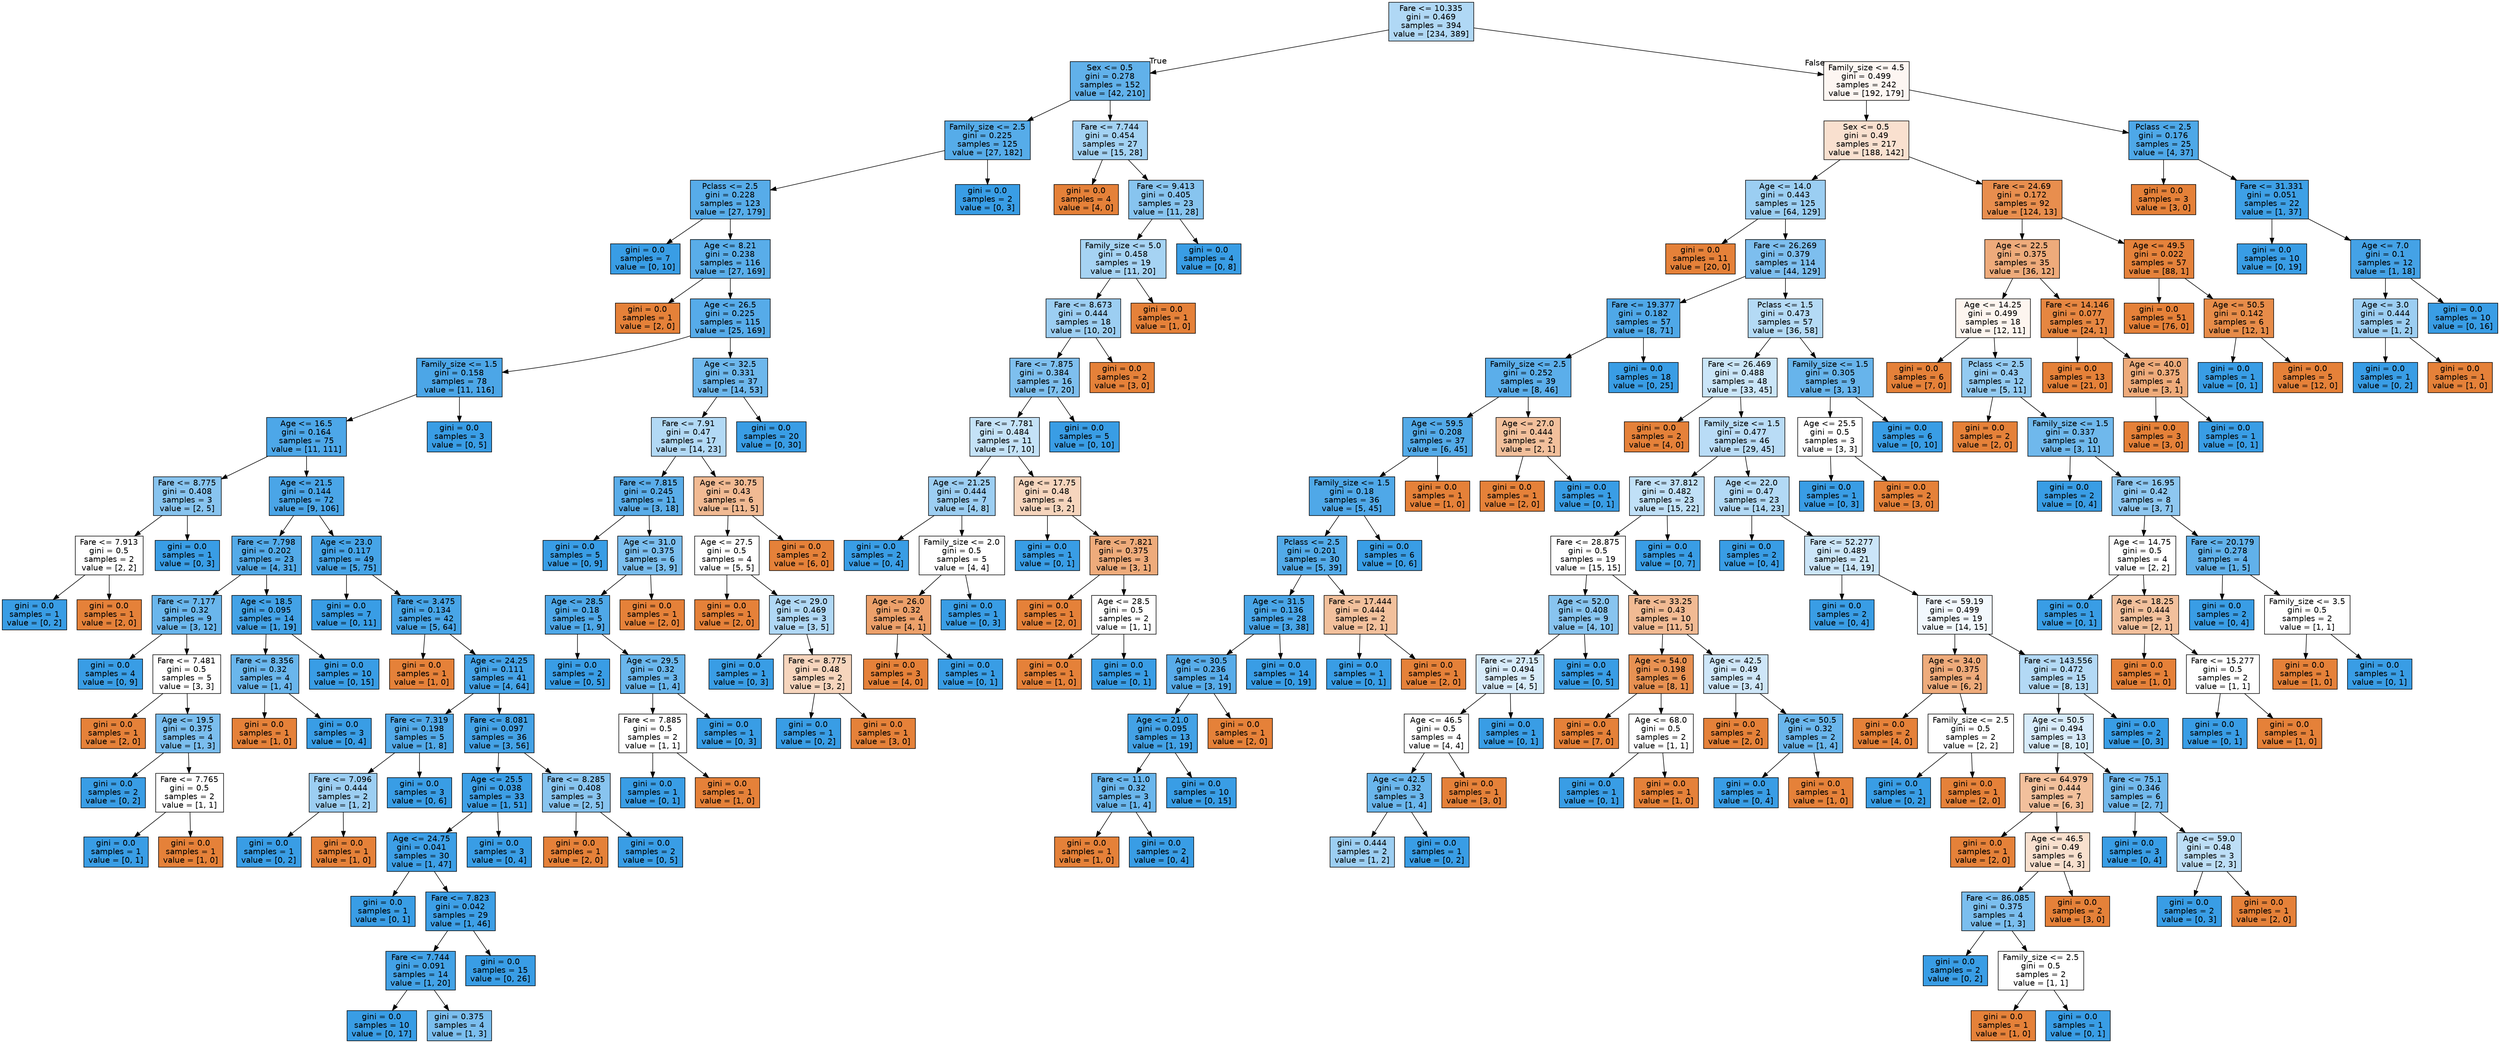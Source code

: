 digraph Tree {
node [shape=box, style="filled", color="black", fontname="helvetica"] ;
edge [fontname="helvetica"] ;
0 [label="Fare <= 10.335\ngini = 0.469\nsamples = 394\nvalue = [234, 389]", fillcolor="#b0d8f5"] ;
1 [label="Sex <= 0.5\ngini = 0.278\nsamples = 152\nvalue = [42, 210]", fillcolor="#61b1ea"] ;
0 -> 1 [labeldistance=2.5, labelangle=45, headlabel="True"] ;
2 [label="Family_size <= 2.5\ngini = 0.225\nsamples = 125\nvalue = [27, 182]", fillcolor="#56ace9"] ;
1 -> 2 ;
3 [label="Pclass <= 2.5\ngini = 0.228\nsamples = 123\nvalue = [27, 179]", fillcolor="#57ace9"] ;
2 -> 3 ;
4 [label="gini = 0.0\nsamples = 7\nvalue = [0, 10]", fillcolor="#399de5"] ;
3 -> 4 ;
5 [label="Age <= 8.21\ngini = 0.238\nsamples = 116\nvalue = [27, 169]", fillcolor="#59ade9"] ;
3 -> 5 ;
6 [label="gini = 0.0\nsamples = 1\nvalue = [2, 0]", fillcolor="#e58139"] ;
5 -> 6 ;
7 [label="Age <= 26.5\ngini = 0.225\nsamples = 115\nvalue = [25, 169]", fillcolor="#56abe9"] ;
5 -> 7 ;
8 [label="Family_size <= 1.5\ngini = 0.158\nsamples = 78\nvalue = [11, 116]", fillcolor="#4ca6e7"] ;
7 -> 8 ;
9 [label="Age <= 16.5\ngini = 0.164\nsamples = 75\nvalue = [11, 111]", fillcolor="#4da7e8"] ;
8 -> 9 ;
10 [label="Fare <= 8.775\ngini = 0.408\nsamples = 3\nvalue = [2, 5]", fillcolor="#88c4ef"] ;
9 -> 10 ;
11 [label="Fare <= 7.913\ngini = 0.5\nsamples = 2\nvalue = [2, 2]", fillcolor="#ffffff"] ;
10 -> 11 ;
12 [label="gini = 0.0\nsamples = 1\nvalue = [0, 2]", fillcolor="#399de5"] ;
11 -> 12 ;
13 [label="gini = 0.0\nsamples = 1\nvalue = [2, 0]", fillcolor="#e58139"] ;
11 -> 13 ;
14 [label="gini = 0.0\nsamples = 1\nvalue = [0, 3]", fillcolor="#399de5"] ;
10 -> 14 ;
15 [label="Age <= 21.5\ngini = 0.144\nsamples = 72\nvalue = [9, 106]", fillcolor="#4aa5e7"] ;
9 -> 15 ;
16 [label="Fare <= 7.798\ngini = 0.202\nsamples = 23\nvalue = [4, 31]", fillcolor="#53aae8"] ;
15 -> 16 ;
17 [label="Fare <= 7.177\ngini = 0.32\nsamples = 9\nvalue = [3, 12]", fillcolor="#6ab6ec"] ;
16 -> 17 ;
18 [label="gini = 0.0\nsamples = 4\nvalue = [0, 9]", fillcolor="#399de5"] ;
17 -> 18 ;
19 [label="Fare <= 7.481\ngini = 0.5\nsamples = 5\nvalue = [3, 3]", fillcolor="#ffffff"] ;
17 -> 19 ;
20 [label="gini = 0.0\nsamples = 1\nvalue = [2, 0]", fillcolor="#e58139"] ;
19 -> 20 ;
21 [label="Age <= 19.5\ngini = 0.375\nsamples = 4\nvalue = [1, 3]", fillcolor="#7bbeee"] ;
19 -> 21 ;
22 [label="gini = 0.0\nsamples = 2\nvalue = [0, 2]", fillcolor="#399de5"] ;
21 -> 22 ;
23 [label="Fare <= 7.765\ngini = 0.5\nsamples = 2\nvalue = [1, 1]", fillcolor="#ffffff"] ;
21 -> 23 ;
24 [label="gini = 0.0\nsamples = 1\nvalue = [0, 1]", fillcolor="#399de5"] ;
23 -> 24 ;
25 [label="gini = 0.0\nsamples = 1\nvalue = [1, 0]", fillcolor="#e58139"] ;
23 -> 25 ;
26 [label="Age <= 18.5\ngini = 0.095\nsamples = 14\nvalue = [1, 19]", fillcolor="#43a2e6"] ;
16 -> 26 ;
27 [label="Fare <= 8.356\ngini = 0.32\nsamples = 4\nvalue = [1, 4]", fillcolor="#6ab6ec"] ;
26 -> 27 ;
28 [label="gini = 0.0\nsamples = 1\nvalue = [1, 0]", fillcolor="#e58139"] ;
27 -> 28 ;
29 [label="gini = 0.0\nsamples = 3\nvalue = [0, 4]", fillcolor="#399de5"] ;
27 -> 29 ;
30 [label="gini = 0.0\nsamples = 10\nvalue = [0, 15]", fillcolor="#399de5"] ;
26 -> 30 ;
31 [label="Age <= 23.0\ngini = 0.117\nsamples = 49\nvalue = [5, 75]", fillcolor="#46a4e7"] ;
15 -> 31 ;
32 [label="gini = 0.0\nsamples = 7\nvalue = [0, 11]", fillcolor="#399de5"] ;
31 -> 32 ;
33 [label="Fare <= 3.475\ngini = 0.134\nsamples = 42\nvalue = [5, 64]", fillcolor="#48a5e7"] ;
31 -> 33 ;
34 [label="gini = 0.0\nsamples = 1\nvalue = [1, 0]", fillcolor="#e58139"] ;
33 -> 34 ;
35 [label="Age <= 24.25\ngini = 0.111\nsamples = 41\nvalue = [4, 64]", fillcolor="#45a3e7"] ;
33 -> 35 ;
36 [label="Fare <= 7.319\ngini = 0.198\nsamples = 5\nvalue = [1, 8]", fillcolor="#52a9e8"] ;
35 -> 36 ;
37 [label="Fare <= 7.096\ngini = 0.444\nsamples = 2\nvalue = [1, 2]", fillcolor="#9ccef2"] ;
36 -> 37 ;
38 [label="gini = 0.0\nsamples = 1\nvalue = [0, 2]", fillcolor="#399de5"] ;
37 -> 38 ;
39 [label="gini = 0.0\nsamples = 1\nvalue = [1, 0]", fillcolor="#e58139"] ;
37 -> 39 ;
40 [label="gini = 0.0\nsamples = 3\nvalue = [0, 6]", fillcolor="#399de5"] ;
36 -> 40 ;
41 [label="Fare <= 8.081\ngini = 0.097\nsamples = 36\nvalue = [3, 56]", fillcolor="#44a2e6"] ;
35 -> 41 ;
42 [label="Age <= 25.5\ngini = 0.038\nsamples = 33\nvalue = [1, 51]", fillcolor="#3d9fe6"] ;
41 -> 42 ;
43 [label="Age <= 24.75\ngini = 0.041\nsamples = 30\nvalue = [1, 47]", fillcolor="#3d9fe6"] ;
42 -> 43 ;
44 [label="gini = 0.0\nsamples = 1\nvalue = [0, 1]", fillcolor="#399de5"] ;
43 -> 44 ;
45 [label="Fare <= 7.823\ngini = 0.042\nsamples = 29\nvalue = [1, 46]", fillcolor="#3d9fe6"] ;
43 -> 45 ;
46 [label="Fare <= 7.744\ngini = 0.091\nsamples = 14\nvalue = [1, 20]", fillcolor="#43a2e6"] ;
45 -> 46 ;
47 [label="gini = 0.0\nsamples = 10\nvalue = [0, 17]", fillcolor="#399de5"] ;
46 -> 47 ;
48 [label="gini = 0.375\nsamples = 4\nvalue = [1, 3]", fillcolor="#7bbeee"] ;
46 -> 48 ;
49 [label="gini = 0.0\nsamples = 15\nvalue = [0, 26]", fillcolor="#399de5"] ;
45 -> 49 ;
50 [label="gini = 0.0\nsamples = 3\nvalue = [0, 4]", fillcolor="#399de5"] ;
42 -> 50 ;
51 [label="Fare <= 8.285\ngini = 0.408\nsamples = 3\nvalue = [2, 5]", fillcolor="#88c4ef"] ;
41 -> 51 ;
52 [label="gini = 0.0\nsamples = 1\nvalue = [2, 0]", fillcolor="#e58139"] ;
51 -> 52 ;
53 [label="gini = 0.0\nsamples = 2\nvalue = [0, 5]", fillcolor="#399de5"] ;
51 -> 53 ;
54 [label="gini = 0.0\nsamples = 3\nvalue = [0, 5]", fillcolor="#399de5"] ;
8 -> 54 ;
55 [label="Age <= 32.5\ngini = 0.331\nsamples = 37\nvalue = [14, 53]", fillcolor="#6db7ec"] ;
7 -> 55 ;
56 [label="Fare <= 7.91\ngini = 0.47\nsamples = 17\nvalue = [14, 23]", fillcolor="#b2d9f5"] ;
55 -> 56 ;
57 [label="Fare <= 7.815\ngini = 0.245\nsamples = 11\nvalue = [3, 18]", fillcolor="#5aade9"] ;
56 -> 57 ;
58 [label="gini = 0.0\nsamples = 5\nvalue = [0, 9]", fillcolor="#399de5"] ;
57 -> 58 ;
59 [label="Age <= 31.0\ngini = 0.375\nsamples = 6\nvalue = [3, 9]", fillcolor="#7bbeee"] ;
57 -> 59 ;
60 [label="Age <= 28.5\ngini = 0.18\nsamples = 5\nvalue = [1, 9]", fillcolor="#4fa8e8"] ;
59 -> 60 ;
61 [label="gini = 0.0\nsamples = 2\nvalue = [0, 5]", fillcolor="#399de5"] ;
60 -> 61 ;
62 [label="Age <= 29.5\ngini = 0.32\nsamples = 3\nvalue = [1, 4]", fillcolor="#6ab6ec"] ;
60 -> 62 ;
63 [label="Fare <= 7.885\ngini = 0.5\nsamples = 2\nvalue = [1, 1]", fillcolor="#ffffff"] ;
62 -> 63 ;
64 [label="gini = 0.0\nsamples = 1\nvalue = [0, 1]", fillcolor="#399de5"] ;
63 -> 64 ;
65 [label="gini = 0.0\nsamples = 1\nvalue = [1, 0]", fillcolor="#e58139"] ;
63 -> 65 ;
66 [label="gini = 0.0\nsamples = 1\nvalue = [0, 3]", fillcolor="#399de5"] ;
62 -> 66 ;
67 [label="gini = 0.0\nsamples = 1\nvalue = [2, 0]", fillcolor="#e58139"] ;
59 -> 67 ;
68 [label="Age <= 30.75\ngini = 0.43\nsamples = 6\nvalue = [11, 5]", fillcolor="#f1ba93"] ;
56 -> 68 ;
69 [label="Age <= 27.5\ngini = 0.5\nsamples = 4\nvalue = [5, 5]", fillcolor="#ffffff"] ;
68 -> 69 ;
70 [label="gini = 0.0\nsamples = 1\nvalue = [2, 0]", fillcolor="#e58139"] ;
69 -> 70 ;
71 [label="Age <= 29.0\ngini = 0.469\nsamples = 3\nvalue = [3, 5]", fillcolor="#b0d8f5"] ;
69 -> 71 ;
72 [label="gini = 0.0\nsamples = 1\nvalue = [0, 3]", fillcolor="#399de5"] ;
71 -> 72 ;
73 [label="Fare <= 8.775\ngini = 0.48\nsamples = 2\nvalue = [3, 2]", fillcolor="#f6d5bd"] ;
71 -> 73 ;
74 [label="gini = 0.0\nsamples = 1\nvalue = [0, 2]", fillcolor="#399de5"] ;
73 -> 74 ;
75 [label="gini = 0.0\nsamples = 1\nvalue = [3, 0]", fillcolor="#e58139"] ;
73 -> 75 ;
76 [label="gini = 0.0\nsamples = 2\nvalue = [6, 0]", fillcolor="#e58139"] ;
68 -> 76 ;
77 [label="gini = 0.0\nsamples = 20\nvalue = [0, 30]", fillcolor="#399de5"] ;
55 -> 77 ;
78 [label="gini = 0.0\nsamples = 2\nvalue = [0, 3]", fillcolor="#399de5"] ;
2 -> 78 ;
79 [label="Fare <= 7.744\ngini = 0.454\nsamples = 27\nvalue = [15, 28]", fillcolor="#a3d2f3"] ;
1 -> 79 ;
80 [label="gini = 0.0\nsamples = 4\nvalue = [4, 0]", fillcolor="#e58139"] ;
79 -> 80 ;
81 [label="Fare <= 9.413\ngini = 0.405\nsamples = 23\nvalue = [11, 28]", fillcolor="#87c4ef"] ;
79 -> 81 ;
82 [label="Family_size <= 5.0\ngini = 0.458\nsamples = 19\nvalue = [11, 20]", fillcolor="#a6d3f3"] ;
81 -> 82 ;
83 [label="Fare <= 8.673\ngini = 0.444\nsamples = 18\nvalue = [10, 20]", fillcolor="#9ccef2"] ;
82 -> 83 ;
84 [label="Fare <= 7.875\ngini = 0.384\nsamples = 16\nvalue = [7, 20]", fillcolor="#7ebfee"] ;
83 -> 84 ;
85 [label="Fare <= 7.781\ngini = 0.484\nsamples = 11\nvalue = [7, 10]", fillcolor="#c4e2f7"] ;
84 -> 85 ;
86 [label="Age <= 21.25\ngini = 0.444\nsamples = 7\nvalue = [4, 8]", fillcolor="#9ccef2"] ;
85 -> 86 ;
87 [label="gini = 0.0\nsamples = 2\nvalue = [0, 4]", fillcolor="#399de5"] ;
86 -> 87 ;
88 [label="Family_size <= 2.0\ngini = 0.5\nsamples = 5\nvalue = [4, 4]", fillcolor="#ffffff"] ;
86 -> 88 ;
89 [label="Age <= 26.0\ngini = 0.32\nsamples = 4\nvalue = [4, 1]", fillcolor="#eca06a"] ;
88 -> 89 ;
90 [label="gini = 0.0\nsamples = 3\nvalue = [4, 0]", fillcolor="#e58139"] ;
89 -> 90 ;
91 [label="gini = 0.0\nsamples = 1\nvalue = [0, 1]", fillcolor="#399de5"] ;
89 -> 91 ;
92 [label="gini = 0.0\nsamples = 1\nvalue = [0, 3]", fillcolor="#399de5"] ;
88 -> 92 ;
93 [label="Age <= 17.75\ngini = 0.48\nsamples = 4\nvalue = [3, 2]", fillcolor="#f6d5bd"] ;
85 -> 93 ;
94 [label="gini = 0.0\nsamples = 1\nvalue = [0, 1]", fillcolor="#399de5"] ;
93 -> 94 ;
95 [label="Fare <= 7.821\ngini = 0.375\nsamples = 3\nvalue = [3, 1]", fillcolor="#eeab7b"] ;
93 -> 95 ;
96 [label="gini = 0.0\nsamples = 1\nvalue = [2, 0]", fillcolor="#e58139"] ;
95 -> 96 ;
97 [label="Age <= 28.5\ngini = 0.5\nsamples = 2\nvalue = [1, 1]", fillcolor="#ffffff"] ;
95 -> 97 ;
98 [label="gini = 0.0\nsamples = 1\nvalue = [1, 0]", fillcolor="#e58139"] ;
97 -> 98 ;
99 [label="gini = 0.0\nsamples = 1\nvalue = [0, 1]", fillcolor="#399de5"] ;
97 -> 99 ;
100 [label="gini = 0.0\nsamples = 5\nvalue = [0, 10]", fillcolor="#399de5"] ;
84 -> 100 ;
101 [label="gini = 0.0\nsamples = 2\nvalue = [3, 0]", fillcolor="#e58139"] ;
83 -> 101 ;
102 [label="gini = 0.0\nsamples = 1\nvalue = [1, 0]", fillcolor="#e58139"] ;
82 -> 102 ;
103 [label="gini = 0.0\nsamples = 4\nvalue = [0, 8]", fillcolor="#399de5"] ;
81 -> 103 ;
104 [label="Family_size <= 4.5\ngini = 0.499\nsamples = 242\nvalue = [192, 179]", fillcolor="#fdf6f2"] ;
0 -> 104 [labeldistance=2.5, labelangle=-45, headlabel="False"] ;
105 [label="Sex <= 0.5\ngini = 0.49\nsamples = 217\nvalue = [188, 142]", fillcolor="#f9e0cf"] ;
104 -> 105 ;
106 [label="Age <= 14.0\ngini = 0.443\nsamples = 125\nvalue = [64, 129]", fillcolor="#9bcef2"] ;
105 -> 106 ;
107 [label="gini = 0.0\nsamples = 11\nvalue = [20, 0]", fillcolor="#e58139"] ;
106 -> 107 ;
108 [label="Fare <= 26.269\ngini = 0.379\nsamples = 114\nvalue = [44, 129]", fillcolor="#7dbeee"] ;
106 -> 108 ;
109 [label="Fare <= 19.377\ngini = 0.182\nsamples = 57\nvalue = [8, 71]", fillcolor="#4fa8e8"] ;
108 -> 109 ;
110 [label="Family_size <= 2.5\ngini = 0.252\nsamples = 39\nvalue = [8, 46]", fillcolor="#5baeea"] ;
109 -> 110 ;
111 [label="Age <= 59.5\ngini = 0.208\nsamples = 37\nvalue = [6, 45]", fillcolor="#53aae8"] ;
110 -> 111 ;
112 [label="Family_size <= 1.5\ngini = 0.18\nsamples = 36\nvalue = [5, 45]", fillcolor="#4fa8e8"] ;
111 -> 112 ;
113 [label="Pclass <= 2.5\ngini = 0.201\nsamples = 30\nvalue = [5, 39]", fillcolor="#52aae8"] ;
112 -> 113 ;
114 [label="Age <= 31.5\ngini = 0.136\nsamples = 28\nvalue = [3, 38]", fillcolor="#49a5e7"] ;
113 -> 114 ;
115 [label="Age <= 30.5\ngini = 0.236\nsamples = 14\nvalue = [3, 19]", fillcolor="#58ace9"] ;
114 -> 115 ;
116 [label="Age <= 21.0\ngini = 0.095\nsamples = 13\nvalue = [1, 19]", fillcolor="#43a2e6"] ;
115 -> 116 ;
117 [label="Fare <= 11.0\ngini = 0.32\nsamples = 3\nvalue = [1, 4]", fillcolor="#6ab6ec"] ;
116 -> 117 ;
118 [label="gini = 0.0\nsamples = 1\nvalue = [1, 0]", fillcolor="#e58139"] ;
117 -> 118 ;
119 [label="gini = 0.0\nsamples = 2\nvalue = [0, 4]", fillcolor="#399de5"] ;
117 -> 119 ;
120 [label="gini = 0.0\nsamples = 10\nvalue = [0, 15]", fillcolor="#399de5"] ;
116 -> 120 ;
121 [label="gini = 0.0\nsamples = 1\nvalue = [2, 0]", fillcolor="#e58139"] ;
115 -> 121 ;
122 [label="gini = 0.0\nsamples = 14\nvalue = [0, 19]", fillcolor="#399de5"] ;
114 -> 122 ;
123 [label="Fare <= 17.444\ngini = 0.444\nsamples = 2\nvalue = [2, 1]", fillcolor="#f2c09c"] ;
113 -> 123 ;
124 [label="gini = 0.0\nsamples = 1\nvalue = [0, 1]", fillcolor="#399de5"] ;
123 -> 124 ;
125 [label="gini = 0.0\nsamples = 1\nvalue = [2, 0]", fillcolor="#e58139"] ;
123 -> 125 ;
126 [label="gini = 0.0\nsamples = 6\nvalue = [0, 6]", fillcolor="#399de5"] ;
112 -> 126 ;
127 [label="gini = 0.0\nsamples = 1\nvalue = [1, 0]", fillcolor="#e58139"] ;
111 -> 127 ;
128 [label="Age <= 27.0\ngini = 0.444\nsamples = 2\nvalue = [2, 1]", fillcolor="#f2c09c"] ;
110 -> 128 ;
129 [label="gini = 0.0\nsamples = 1\nvalue = [2, 0]", fillcolor="#e58139"] ;
128 -> 129 ;
130 [label="gini = 0.0\nsamples = 1\nvalue = [0, 1]", fillcolor="#399de5"] ;
128 -> 130 ;
131 [label="gini = 0.0\nsamples = 18\nvalue = [0, 25]", fillcolor="#399de5"] ;
109 -> 131 ;
132 [label="Pclass <= 1.5\ngini = 0.473\nsamples = 57\nvalue = [36, 58]", fillcolor="#b4daf5"] ;
108 -> 132 ;
133 [label="Fare <= 26.469\ngini = 0.488\nsamples = 48\nvalue = [33, 45]", fillcolor="#cae5f8"] ;
132 -> 133 ;
134 [label="gini = 0.0\nsamples = 2\nvalue = [4, 0]", fillcolor="#e58139"] ;
133 -> 134 ;
135 [label="Family_size <= 1.5\ngini = 0.477\nsamples = 46\nvalue = [29, 45]", fillcolor="#b9dcf6"] ;
133 -> 135 ;
136 [label="Fare <= 37.812\ngini = 0.482\nsamples = 23\nvalue = [15, 22]", fillcolor="#c0e0f7"] ;
135 -> 136 ;
137 [label="Fare <= 28.875\ngini = 0.5\nsamples = 19\nvalue = [15, 15]", fillcolor="#ffffff"] ;
136 -> 137 ;
138 [label="Age <= 52.0\ngini = 0.408\nsamples = 9\nvalue = [4, 10]", fillcolor="#88c4ef"] ;
137 -> 138 ;
139 [label="Fare <= 27.15\ngini = 0.494\nsamples = 5\nvalue = [4, 5]", fillcolor="#d7ebfa"] ;
138 -> 139 ;
140 [label="Age <= 46.5\ngini = 0.5\nsamples = 4\nvalue = [4, 4]", fillcolor="#ffffff"] ;
139 -> 140 ;
141 [label="Age <= 42.5\ngini = 0.32\nsamples = 3\nvalue = [1, 4]", fillcolor="#6ab6ec"] ;
140 -> 141 ;
142 [label="gini = 0.444\nsamples = 2\nvalue = [1, 2]", fillcolor="#9ccef2"] ;
141 -> 142 ;
143 [label="gini = 0.0\nsamples = 1\nvalue = [0, 2]", fillcolor="#399de5"] ;
141 -> 143 ;
144 [label="gini = 0.0\nsamples = 1\nvalue = [3, 0]", fillcolor="#e58139"] ;
140 -> 144 ;
145 [label="gini = 0.0\nsamples = 1\nvalue = [0, 1]", fillcolor="#399de5"] ;
139 -> 145 ;
146 [label="gini = 0.0\nsamples = 4\nvalue = [0, 5]", fillcolor="#399de5"] ;
138 -> 146 ;
147 [label="Fare <= 33.25\ngini = 0.43\nsamples = 10\nvalue = [11, 5]", fillcolor="#f1ba93"] ;
137 -> 147 ;
148 [label="Age <= 54.0\ngini = 0.198\nsamples = 6\nvalue = [8, 1]", fillcolor="#e89152"] ;
147 -> 148 ;
149 [label="gini = 0.0\nsamples = 4\nvalue = [7, 0]", fillcolor="#e58139"] ;
148 -> 149 ;
150 [label="Age <= 68.0\ngini = 0.5\nsamples = 2\nvalue = [1, 1]", fillcolor="#ffffff"] ;
148 -> 150 ;
151 [label="gini = 0.0\nsamples = 1\nvalue = [0, 1]", fillcolor="#399de5"] ;
150 -> 151 ;
152 [label="gini = 0.0\nsamples = 1\nvalue = [1, 0]", fillcolor="#e58139"] ;
150 -> 152 ;
153 [label="Age <= 42.5\ngini = 0.49\nsamples = 4\nvalue = [3, 4]", fillcolor="#cee6f8"] ;
147 -> 153 ;
154 [label="gini = 0.0\nsamples = 2\nvalue = [2, 0]", fillcolor="#e58139"] ;
153 -> 154 ;
155 [label="Age <= 50.5\ngini = 0.32\nsamples = 2\nvalue = [1, 4]", fillcolor="#6ab6ec"] ;
153 -> 155 ;
156 [label="gini = 0.0\nsamples = 1\nvalue = [0, 4]", fillcolor="#399de5"] ;
155 -> 156 ;
157 [label="gini = 0.0\nsamples = 1\nvalue = [1, 0]", fillcolor="#e58139"] ;
155 -> 157 ;
158 [label="gini = 0.0\nsamples = 4\nvalue = [0, 7]", fillcolor="#399de5"] ;
136 -> 158 ;
159 [label="Age <= 22.0\ngini = 0.47\nsamples = 23\nvalue = [14, 23]", fillcolor="#b2d9f5"] ;
135 -> 159 ;
160 [label="gini = 0.0\nsamples = 2\nvalue = [0, 4]", fillcolor="#399de5"] ;
159 -> 160 ;
161 [label="Fare <= 52.277\ngini = 0.489\nsamples = 21\nvalue = [14, 19]", fillcolor="#cbe5f8"] ;
159 -> 161 ;
162 [label="gini = 0.0\nsamples = 2\nvalue = [0, 4]", fillcolor="#399de5"] ;
161 -> 162 ;
163 [label="Fare <= 59.19\ngini = 0.499\nsamples = 19\nvalue = [14, 15]", fillcolor="#f2f8fd"] ;
161 -> 163 ;
164 [label="Age <= 34.0\ngini = 0.375\nsamples = 4\nvalue = [6, 2]", fillcolor="#eeab7b"] ;
163 -> 164 ;
165 [label="gini = 0.0\nsamples = 2\nvalue = [4, 0]", fillcolor="#e58139"] ;
164 -> 165 ;
166 [label="Family_size <= 2.5\ngini = 0.5\nsamples = 2\nvalue = [2, 2]", fillcolor="#ffffff"] ;
164 -> 166 ;
167 [label="gini = 0.0\nsamples = 1\nvalue = [0, 2]", fillcolor="#399de5"] ;
166 -> 167 ;
168 [label="gini = 0.0\nsamples = 1\nvalue = [2, 0]", fillcolor="#e58139"] ;
166 -> 168 ;
169 [label="Fare <= 143.556\ngini = 0.472\nsamples = 15\nvalue = [8, 13]", fillcolor="#b3d9f5"] ;
163 -> 169 ;
170 [label="Age <= 50.5\ngini = 0.494\nsamples = 13\nvalue = [8, 10]", fillcolor="#d7ebfa"] ;
169 -> 170 ;
171 [label="Fare <= 64.979\ngini = 0.444\nsamples = 7\nvalue = [6, 3]", fillcolor="#f2c09c"] ;
170 -> 171 ;
172 [label="gini = 0.0\nsamples = 1\nvalue = [2, 0]", fillcolor="#e58139"] ;
171 -> 172 ;
173 [label="Age <= 46.5\ngini = 0.49\nsamples = 6\nvalue = [4, 3]", fillcolor="#f8e0ce"] ;
171 -> 173 ;
174 [label="Fare <= 86.085\ngini = 0.375\nsamples = 4\nvalue = [1, 3]", fillcolor="#7bbeee"] ;
173 -> 174 ;
175 [label="gini = 0.0\nsamples = 2\nvalue = [0, 2]", fillcolor="#399de5"] ;
174 -> 175 ;
176 [label="Family_size <= 2.5\ngini = 0.5\nsamples = 2\nvalue = [1, 1]", fillcolor="#ffffff"] ;
174 -> 176 ;
177 [label="gini = 0.0\nsamples = 1\nvalue = [1, 0]", fillcolor="#e58139"] ;
176 -> 177 ;
178 [label="gini = 0.0\nsamples = 1\nvalue = [0, 1]", fillcolor="#399de5"] ;
176 -> 178 ;
179 [label="gini = 0.0\nsamples = 2\nvalue = [3, 0]", fillcolor="#e58139"] ;
173 -> 179 ;
180 [label="Fare <= 75.1\ngini = 0.346\nsamples = 6\nvalue = [2, 7]", fillcolor="#72b9ec"] ;
170 -> 180 ;
181 [label="gini = 0.0\nsamples = 3\nvalue = [0, 4]", fillcolor="#399de5"] ;
180 -> 181 ;
182 [label="Age <= 59.0\ngini = 0.48\nsamples = 3\nvalue = [2, 3]", fillcolor="#bddef6"] ;
180 -> 182 ;
183 [label="gini = 0.0\nsamples = 2\nvalue = [0, 3]", fillcolor="#399de5"] ;
182 -> 183 ;
184 [label="gini = 0.0\nsamples = 1\nvalue = [2, 0]", fillcolor="#e58139"] ;
182 -> 184 ;
185 [label="gini = 0.0\nsamples = 2\nvalue = [0, 3]", fillcolor="#399de5"] ;
169 -> 185 ;
186 [label="Family_size <= 1.5\ngini = 0.305\nsamples = 9\nvalue = [3, 13]", fillcolor="#67b4eb"] ;
132 -> 186 ;
187 [label="Age <= 25.5\ngini = 0.5\nsamples = 3\nvalue = [3, 3]", fillcolor="#ffffff"] ;
186 -> 187 ;
188 [label="gini = 0.0\nsamples = 1\nvalue = [0, 3]", fillcolor="#399de5"] ;
187 -> 188 ;
189 [label="gini = 0.0\nsamples = 2\nvalue = [3, 0]", fillcolor="#e58139"] ;
187 -> 189 ;
190 [label="gini = 0.0\nsamples = 6\nvalue = [0, 10]", fillcolor="#399de5"] ;
186 -> 190 ;
191 [label="Fare <= 24.69\ngini = 0.172\nsamples = 92\nvalue = [124, 13]", fillcolor="#e88e4e"] ;
105 -> 191 ;
192 [label="Age <= 22.5\ngini = 0.375\nsamples = 35\nvalue = [36, 12]", fillcolor="#eeab7b"] ;
191 -> 192 ;
193 [label="Age <= 14.25\ngini = 0.499\nsamples = 18\nvalue = [12, 11]", fillcolor="#fdf5ef"] ;
192 -> 193 ;
194 [label="gini = 0.0\nsamples = 6\nvalue = [7, 0]", fillcolor="#e58139"] ;
193 -> 194 ;
195 [label="Pclass <= 2.5\ngini = 0.43\nsamples = 12\nvalue = [5, 11]", fillcolor="#93caf1"] ;
193 -> 195 ;
196 [label="gini = 0.0\nsamples = 2\nvalue = [2, 0]", fillcolor="#e58139"] ;
195 -> 196 ;
197 [label="Family_size <= 1.5\ngini = 0.337\nsamples = 10\nvalue = [3, 11]", fillcolor="#6fb8ec"] ;
195 -> 197 ;
198 [label="gini = 0.0\nsamples = 2\nvalue = [0, 4]", fillcolor="#399de5"] ;
197 -> 198 ;
199 [label="Fare <= 16.95\ngini = 0.42\nsamples = 8\nvalue = [3, 7]", fillcolor="#8ec7f0"] ;
197 -> 199 ;
200 [label="Age <= 14.75\ngini = 0.5\nsamples = 4\nvalue = [2, 2]", fillcolor="#ffffff"] ;
199 -> 200 ;
201 [label="gini = 0.0\nsamples = 1\nvalue = [0, 1]", fillcolor="#399de5"] ;
200 -> 201 ;
202 [label="Age <= 18.25\ngini = 0.444\nsamples = 3\nvalue = [2, 1]", fillcolor="#f2c09c"] ;
200 -> 202 ;
203 [label="gini = 0.0\nsamples = 1\nvalue = [1, 0]", fillcolor="#e58139"] ;
202 -> 203 ;
204 [label="Fare <= 15.277\ngini = 0.5\nsamples = 2\nvalue = [1, 1]", fillcolor="#ffffff"] ;
202 -> 204 ;
205 [label="gini = 0.0\nsamples = 1\nvalue = [0, 1]", fillcolor="#399de5"] ;
204 -> 205 ;
206 [label="gini = 0.0\nsamples = 1\nvalue = [1, 0]", fillcolor="#e58139"] ;
204 -> 206 ;
207 [label="Fare <= 20.179\ngini = 0.278\nsamples = 4\nvalue = [1, 5]", fillcolor="#61b1ea"] ;
199 -> 207 ;
208 [label="gini = 0.0\nsamples = 2\nvalue = [0, 4]", fillcolor="#399de5"] ;
207 -> 208 ;
209 [label="Family_size <= 3.5\ngini = 0.5\nsamples = 2\nvalue = [1, 1]", fillcolor="#ffffff"] ;
207 -> 209 ;
210 [label="gini = 0.0\nsamples = 1\nvalue = [1, 0]", fillcolor="#e58139"] ;
209 -> 210 ;
211 [label="gini = 0.0\nsamples = 1\nvalue = [0, 1]", fillcolor="#399de5"] ;
209 -> 211 ;
212 [label="Fare <= 14.146\ngini = 0.077\nsamples = 17\nvalue = [24, 1]", fillcolor="#e68641"] ;
192 -> 212 ;
213 [label="gini = 0.0\nsamples = 13\nvalue = [21, 0]", fillcolor="#e58139"] ;
212 -> 213 ;
214 [label="Age <= 40.0\ngini = 0.375\nsamples = 4\nvalue = [3, 1]", fillcolor="#eeab7b"] ;
212 -> 214 ;
215 [label="gini = 0.0\nsamples = 3\nvalue = [3, 0]", fillcolor="#e58139"] ;
214 -> 215 ;
216 [label="gini = 0.0\nsamples = 1\nvalue = [0, 1]", fillcolor="#399de5"] ;
214 -> 216 ;
217 [label="Age <= 49.5\ngini = 0.022\nsamples = 57\nvalue = [88, 1]", fillcolor="#e5823b"] ;
191 -> 217 ;
218 [label="gini = 0.0\nsamples = 51\nvalue = [76, 0]", fillcolor="#e58139"] ;
217 -> 218 ;
219 [label="Age <= 50.5\ngini = 0.142\nsamples = 6\nvalue = [12, 1]", fillcolor="#e78c49"] ;
217 -> 219 ;
220 [label="gini = 0.0\nsamples = 1\nvalue = [0, 1]", fillcolor="#399de5"] ;
219 -> 220 ;
221 [label="gini = 0.0\nsamples = 5\nvalue = [12, 0]", fillcolor="#e58139"] ;
219 -> 221 ;
222 [label="Pclass <= 2.5\ngini = 0.176\nsamples = 25\nvalue = [4, 37]", fillcolor="#4ea8e8"] ;
104 -> 222 ;
223 [label="gini = 0.0\nsamples = 3\nvalue = [3, 0]", fillcolor="#e58139"] ;
222 -> 223 ;
224 [label="Fare <= 31.331\ngini = 0.051\nsamples = 22\nvalue = [1, 37]", fillcolor="#3ea0e6"] ;
222 -> 224 ;
225 [label="gini = 0.0\nsamples = 10\nvalue = [0, 19]", fillcolor="#399de5"] ;
224 -> 225 ;
226 [label="Age <= 7.0\ngini = 0.1\nsamples = 12\nvalue = [1, 18]", fillcolor="#44a2e6"] ;
224 -> 226 ;
227 [label="Age <= 3.0\ngini = 0.444\nsamples = 2\nvalue = [1, 2]", fillcolor="#9ccef2"] ;
226 -> 227 ;
228 [label="gini = 0.0\nsamples = 1\nvalue = [0, 2]", fillcolor="#399de5"] ;
227 -> 228 ;
229 [label="gini = 0.0\nsamples = 1\nvalue = [1, 0]", fillcolor="#e58139"] ;
227 -> 229 ;
230 [label="gini = 0.0\nsamples = 10\nvalue = [0, 16]", fillcolor="#399de5"] ;
226 -> 230 ;
}